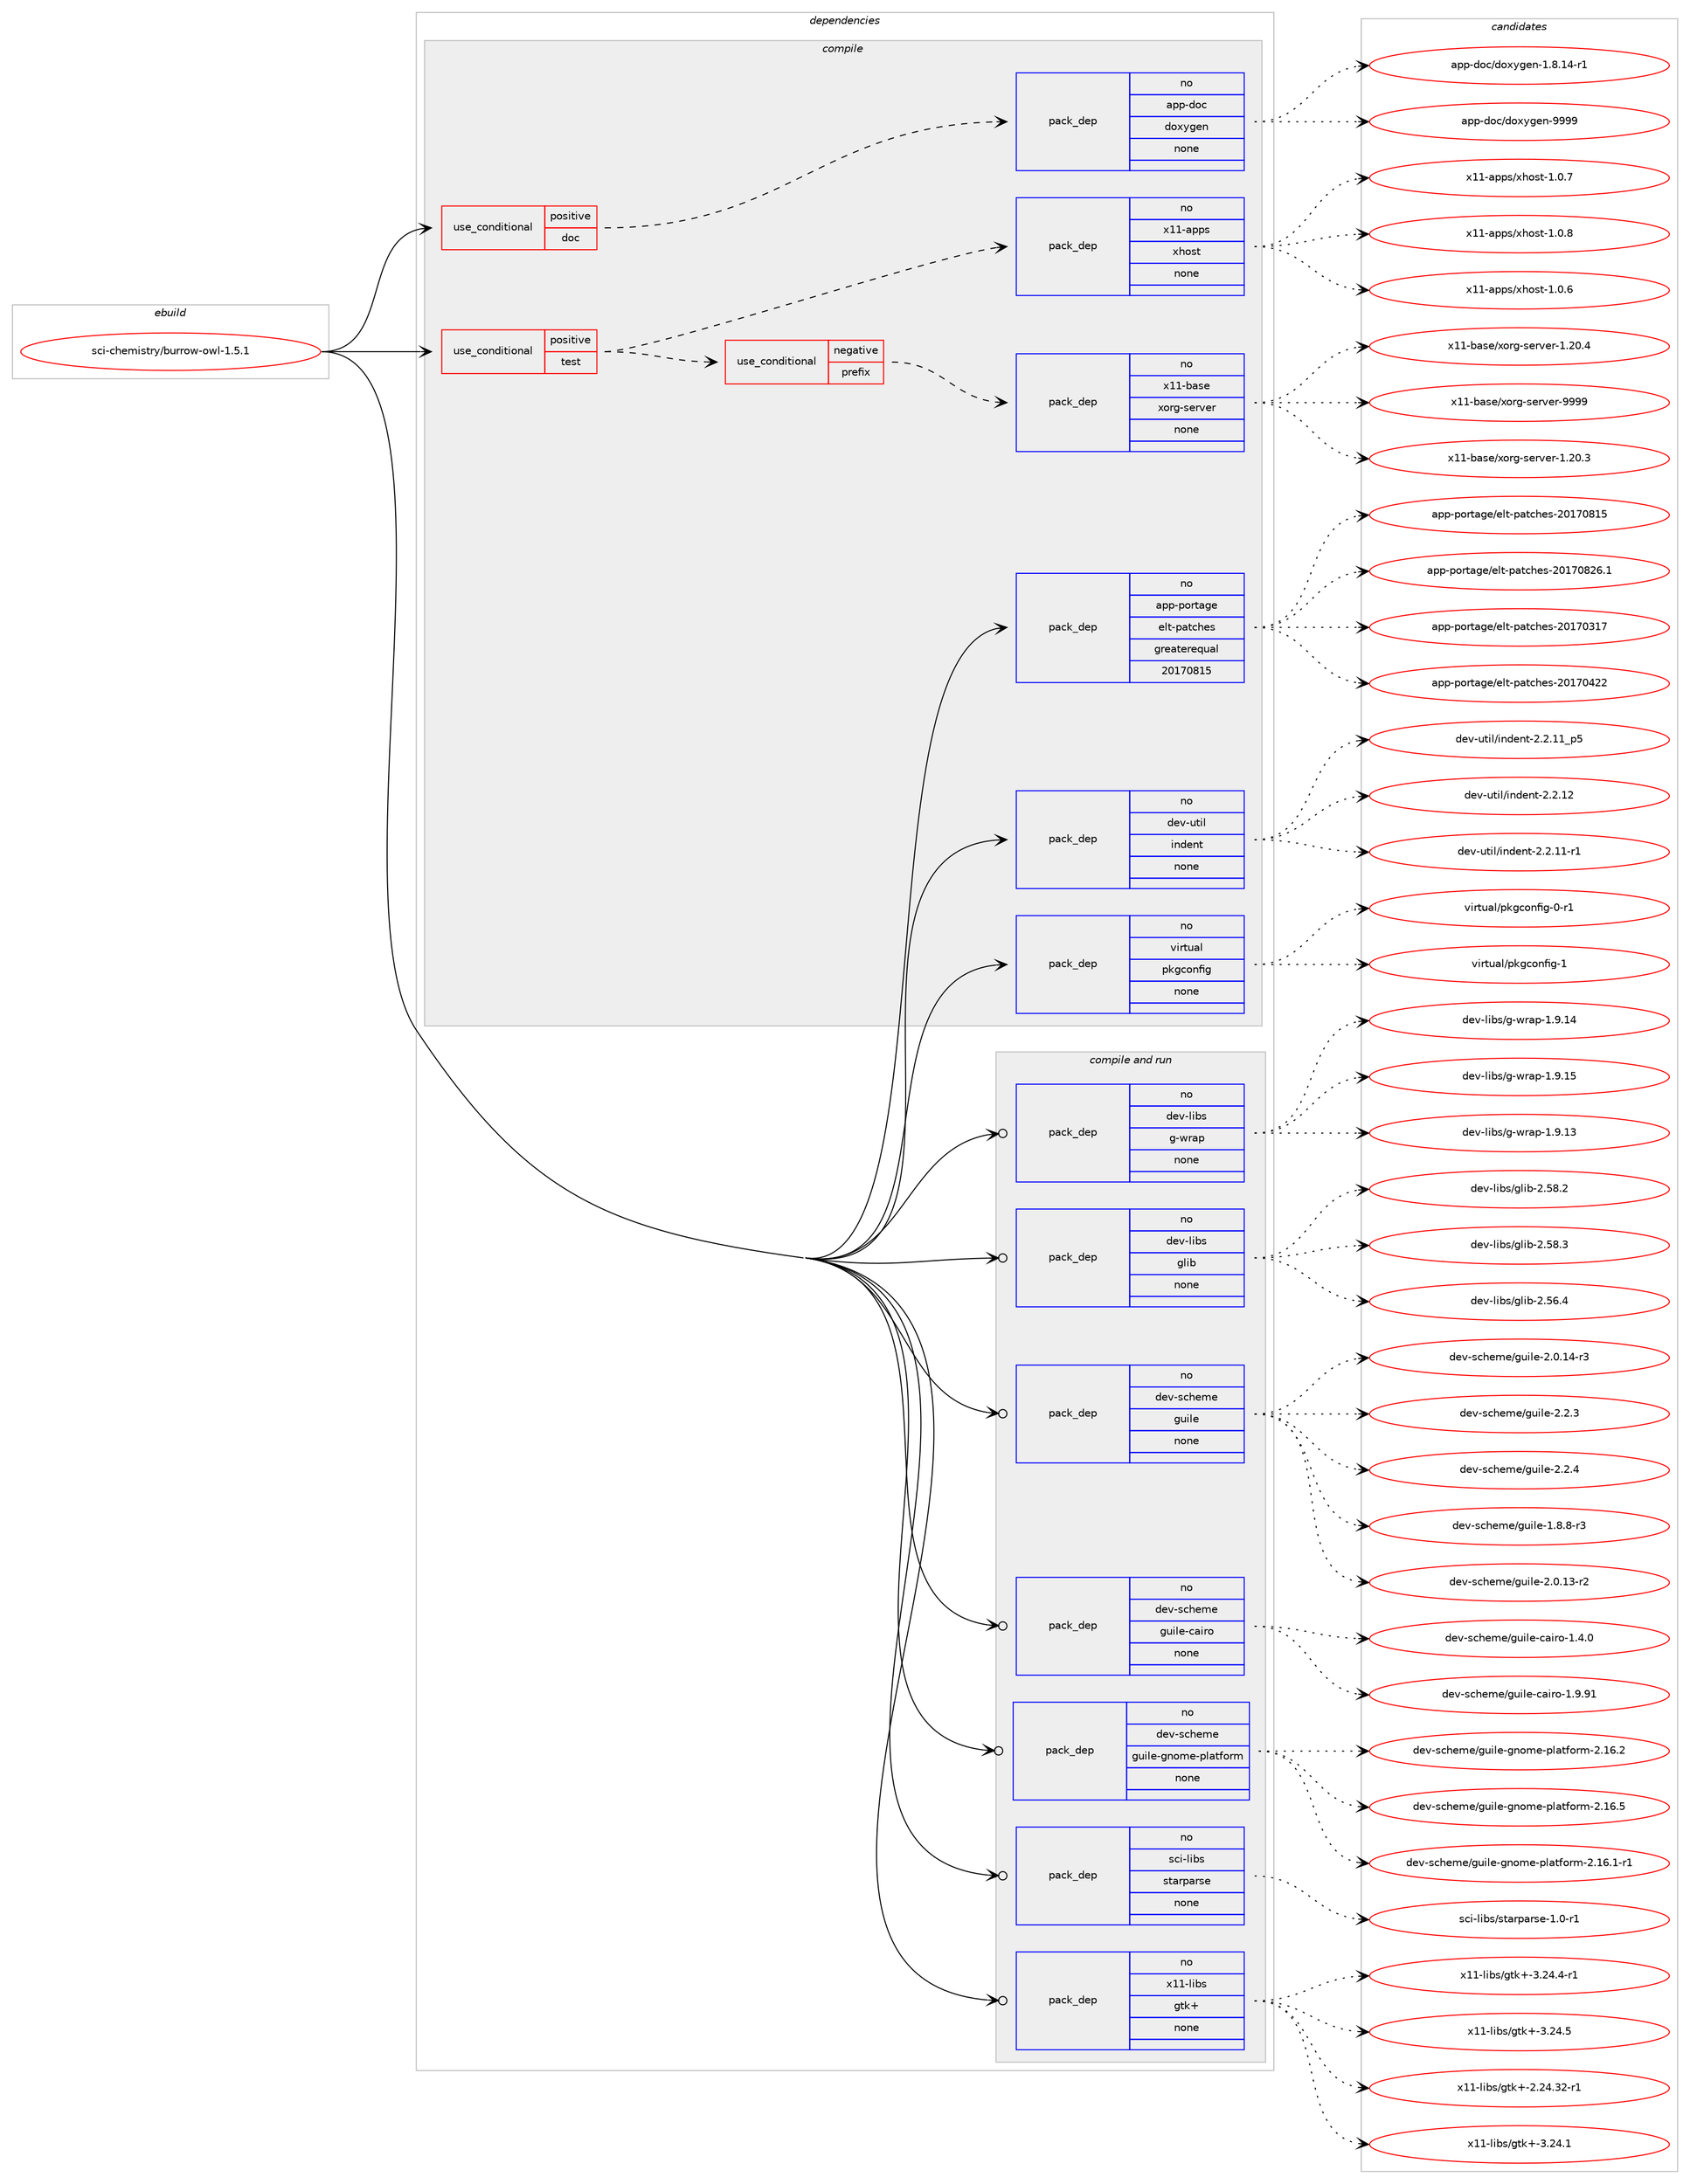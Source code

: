 digraph prolog {

# *************
# Graph options
# *************

newrank=true;
concentrate=true;
compound=true;
graph [rankdir=LR,fontname=Helvetica,fontsize=10,ranksep=1.5];#, ranksep=2.5, nodesep=0.2];
edge  [arrowhead=vee];
node  [fontname=Helvetica,fontsize=10];

# **********
# The ebuild
# **********

subgraph cluster_leftcol {
color=gray;
rank=same;
label=<<i>ebuild</i>>;
id [label="sci-chemistry/burrow-owl-1.5.1", color=red, width=4, href="../sci-chemistry/burrow-owl-1.5.1.svg"];
}

# ****************
# The dependencies
# ****************

subgraph cluster_midcol {
color=gray;
label=<<i>dependencies</i>>;
subgraph cluster_compile {
fillcolor="#eeeeee";
style=filled;
label=<<i>compile</i>>;
subgraph cond452287 {
dependency1687493 [label=<<TABLE BORDER="0" CELLBORDER="1" CELLSPACING="0" CELLPADDING="4"><TR><TD ROWSPAN="3" CELLPADDING="10">use_conditional</TD></TR><TR><TD>positive</TD></TR><TR><TD>doc</TD></TR></TABLE>>, shape=none, color=red];
subgraph pack1207574 {
dependency1687494 [label=<<TABLE BORDER="0" CELLBORDER="1" CELLSPACING="0" CELLPADDING="4" WIDTH="220"><TR><TD ROWSPAN="6" CELLPADDING="30">pack_dep</TD></TR><TR><TD WIDTH="110">no</TD></TR><TR><TD>app-doc</TD></TR><TR><TD>doxygen</TD></TR><TR><TD>none</TD></TR><TR><TD></TD></TR></TABLE>>, shape=none, color=blue];
}
dependency1687493:e -> dependency1687494:w [weight=20,style="dashed",arrowhead="vee"];
}
id:e -> dependency1687493:w [weight=20,style="solid",arrowhead="vee"];
subgraph cond452288 {
dependency1687495 [label=<<TABLE BORDER="0" CELLBORDER="1" CELLSPACING="0" CELLPADDING="4"><TR><TD ROWSPAN="3" CELLPADDING="10">use_conditional</TD></TR><TR><TD>positive</TD></TR><TR><TD>test</TD></TR></TABLE>>, shape=none, color=red];
subgraph cond452289 {
dependency1687496 [label=<<TABLE BORDER="0" CELLBORDER="1" CELLSPACING="0" CELLPADDING="4"><TR><TD ROWSPAN="3" CELLPADDING="10">use_conditional</TD></TR><TR><TD>negative</TD></TR><TR><TD>prefix</TD></TR></TABLE>>, shape=none, color=red];
subgraph pack1207575 {
dependency1687497 [label=<<TABLE BORDER="0" CELLBORDER="1" CELLSPACING="0" CELLPADDING="4" WIDTH="220"><TR><TD ROWSPAN="6" CELLPADDING="30">pack_dep</TD></TR><TR><TD WIDTH="110">no</TD></TR><TR><TD>x11-base</TD></TR><TR><TD>xorg-server</TD></TR><TR><TD>none</TD></TR><TR><TD></TD></TR></TABLE>>, shape=none, color=blue];
}
dependency1687496:e -> dependency1687497:w [weight=20,style="dashed",arrowhead="vee"];
}
dependency1687495:e -> dependency1687496:w [weight=20,style="dashed",arrowhead="vee"];
subgraph pack1207576 {
dependency1687498 [label=<<TABLE BORDER="0" CELLBORDER="1" CELLSPACING="0" CELLPADDING="4" WIDTH="220"><TR><TD ROWSPAN="6" CELLPADDING="30">pack_dep</TD></TR><TR><TD WIDTH="110">no</TD></TR><TR><TD>x11-apps</TD></TR><TR><TD>xhost</TD></TR><TR><TD>none</TD></TR><TR><TD></TD></TR></TABLE>>, shape=none, color=blue];
}
dependency1687495:e -> dependency1687498:w [weight=20,style="dashed",arrowhead="vee"];
}
id:e -> dependency1687495:w [weight=20,style="solid",arrowhead="vee"];
subgraph pack1207577 {
dependency1687499 [label=<<TABLE BORDER="0" CELLBORDER="1" CELLSPACING="0" CELLPADDING="4" WIDTH="220"><TR><TD ROWSPAN="6" CELLPADDING="30">pack_dep</TD></TR><TR><TD WIDTH="110">no</TD></TR><TR><TD>app-portage</TD></TR><TR><TD>elt-patches</TD></TR><TR><TD>greaterequal</TD></TR><TR><TD>20170815</TD></TR></TABLE>>, shape=none, color=blue];
}
id:e -> dependency1687499:w [weight=20,style="solid",arrowhead="vee"];
subgraph pack1207578 {
dependency1687500 [label=<<TABLE BORDER="0" CELLBORDER="1" CELLSPACING="0" CELLPADDING="4" WIDTH="220"><TR><TD ROWSPAN="6" CELLPADDING="30">pack_dep</TD></TR><TR><TD WIDTH="110">no</TD></TR><TR><TD>dev-util</TD></TR><TR><TD>indent</TD></TR><TR><TD>none</TD></TR><TR><TD></TD></TR></TABLE>>, shape=none, color=blue];
}
id:e -> dependency1687500:w [weight=20,style="solid",arrowhead="vee"];
subgraph pack1207579 {
dependency1687501 [label=<<TABLE BORDER="0" CELLBORDER="1" CELLSPACING="0" CELLPADDING="4" WIDTH="220"><TR><TD ROWSPAN="6" CELLPADDING="30">pack_dep</TD></TR><TR><TD WIDTH="110">no</TD></TR><TR><TD>virtual</TD></TR><TR><TD>pkgconfig</TD></TR><TR><TD>none</TD></TR><TR><TD></TD></TR></TABLE>>, shape=none, color=blue];
}
id:e -> dependency1687501:w [weight=20,style="solid",arrowhead="vee"];
}
subgraph cluster_compileandrun {
fillcolor="#eeeeee";
style=filled;
label=<<i>compile and run</i>>;
subgraph pack1207580 {
dependency1687502 [label=<<TABLE BORDER="0" CELLBORDER="1" CELLSPACING="0" CELLPADDING="4" WIDTH="220"><TR><TD ROWSPAN="6" CELLPADDING="30">pack_dep</TD></TR><TR><TD WIDTH="110">no</TD></TR><TR><TD>dev-libs</TD></TR><TR><TD>g-wrap</TD></TR><TR><TD>none</TD></TR><TR><TD></TD></TR></TABLE>>, shape=none, color=blue];
}
id:e -> dependency1687502:w [weight=20,style="solid",arrowhead="odotvee"];
subgraph pack1207581 {
dependency1687503 [label=<<TABLE BORDER="0" CELLBORDER="1" CELLSPACING="0" CELLPADDING="4" WIDTH="220"><TR><TD ROWSPAN="6" CELLPADDING="30">pack_dep</TD></TR><TR><TD WIDTH="110">no</TD></TR><TR><TD>dev-libs</TD></TR><TR><TD>glib</TD></TR><TR><TD>none</TD></TR><TR><TD></TD></TR></TABLE>>, shape=none, color=blue];
}
id:e -> dependency1687503:w [weight=20,style="solid",arrowhead="odotvee"];
subgraph pack1207582 {
dependency1687504 [label=<<TABLE BORDER="0" CELLBORDER="1" CELLSPACING="0" CELLPADDING="4" WIDTH="220"><TR><TD ROWSPAN="6" CELLPADDING="30">pack_dep</TD></TR><TR><TD WIDTH="110">no</TD></TR><TR><TD>dev-scheme</TD></TR><TR><TD>guile</TD></TR><TR><TD>none</TD></TR><TR><TD></TD></TR></TABLE>>, shape=none, color=blue];
}
id:e -> dependency1687504:w [weight=20,style="solid",arrowhead="odotvee"];
subgraph pack1207583 {
dependency1687505 [label=<<TABLE BORDER="0" CELLBORDER="1" CELLSPACING="0" CELLPADDING="4" WIDTH="220"><TR><TD ROWSPAN="6" CELLPADDING="30">pack_dep</TD></TR><TR><TD WIDTH="110">no</TD></TR><TR><TD>dev-scheme</TD></TR><TR><TD>guile-cairo</TD></TR><TR><TD>none</TD></TR><TR><TD></TD></TR></TABLE>>, shape=none, color=blue];
}
id:e -> dependency1687505:w [weight=20,style="solid",arrowhead="odotvee"];
subgraph pack1207584 {
dependency1687506 [label=<<TABLE BORDER="0" CELLBORDER="1" CELLSPACING="0" CELLPADDING="4" WIDTH="220"><TR><TD ROWSPAN="6" CELLPADDING="30">pack_dep</TD></TR><TR><TD WIDTH="110">no</TD></TR><TR><TD>dev-scheme</TD></TR><TR><TD>guile-gnome-platform</TD></TR><TR><TD>none</TD></TR><TR><TD></TD></TR></TABLE>>, shape=none, color=blue];
}
id:e -> dependency1687506:w [weight=20,style="solid",arrowhead="odotvee"];
subgraph pack1207585 {
dependency1687507 [label=<<TABLE BORDER="0" CELLBORDER="1" CELLSPACING="0" CELLPADDING="4" WIDTH="220"><TR><TD ROWSPAN="6" CELLPADDING="30">pack_dep</TD></TR><TR><TD WIDTH="110">no</TD></TR><TR><TD>sci-libs</TD></TR><TR><TD>starparse</TD></TR><TR><TD>none</TD></TR><TR><TD></TD></TR></TABLE>>, shape=none, color=blue];
}
id:e -> dependency1687507:w [weight=20,style="solid",arrowhead="odotvee"];
subgraph pack1207586 {
dependency1687508 [label=<<TABLE BORDER="0" CELLBORDER="1" CELLSPACING="0" CELLPADDING="4" WIDTH="220"><TR><TD ROWSPAN="6" CELLPADDING="30">pack_dep</TD></TR><TR><TD WIDTH="110">no</TD></TR><TR><TD>x11-libs</TD></TR><TR><TD>gtk+</TD></TR><TR><TD>none</TD></TR><TR><TD></TD></TR></TABLE>>, shape=none, color=blue];
}
id:e -> dependency1687508:w [weight=20,style="solid",arrowhead="odotvee"];
}
subgraph cluster_run {
fillcolor="#eeeeee";
style=filled;
label=<<i>run</i>>;
}
}

# **************
# The candidates
# **************

subgraph cluster_choices {
rank=same;
color=gray;
label=<<i>candidates</i>>;

subgraph choice1207574 {
color=black;
nodesep=1;
choice97112112451001119947100111120121103101110454946564649524511449 [label="app-doc/doxygen-1.8.14-r1", color=red, width=4,href="../app-doc/doxygen-1.8.14-r1.svg"];
choice971121124510011199471001111201211031011104557575757 [label="app-doc/doxygen-9999", color=red, width=4,href="../app-doc/doxygen-9999.svg"];
dependency1687494:e -> choice97112112451001119947100111120121103101110454946564649524511449:w [style=dotted,weight="100"];
dependency1687494:e -> choice971121124510011199471001111201211031011104557575757:w [style=dotted,weight="100"];
}
subgraph choice1207575 {
color=black;
nodesep=1;
choice1204949459897115101471201111141034511510111411810111445494650484651 [label="x11-base/xorg-server-1.20.3", color=red, width=4,href="../x11-base/xorg-server-1.20.3.svg"];
choice1204949459897115101471201111141034511510111411810111445494650484652 [label="x11-base/xorg-server-1.20.4", color=red, width=4,href="../x11-base/xorg-server-1.20.4.svg"];
choice120494945989711510147120111114103451151011141181011144557575757 [label="x11-base/xorg-server-9999", color=red, width=4,href="../x11-base/xorg-server-9999.svg"];
dependency1687497:e -> choice1204949459897115101471201111141034511510111411810111445494650484651:w [style=dotted,weight="100"];
dependency1687497:e -> choice1204949459897115101471201111141034511510111411810111445494650484652:w [style=dotted,weight="100"];
dependency1687497:e -> choice120494945989711510147120111114103451151011141181011144557575757:w [style=dotted,weight="100"];
}
subgraph choice1207576 {
color=black;
nodesep=1;
choice1204949459711211211547120104111115116454946484654 [label="x11-apps/xhost-1.0.6", color=red, width=4,href="../x11-apps/xhost-1.0.6.svg"];
choice1204949459711211211547120104111115116454946484655 [label="x11-apps/xhost-1.0.7", color=red, width=4,href="../x11-apps/xhost-1.0.7.svg"];
choice1204949459711211211547120104111115116454946484656 [label="x11-apps/xhost-1.0.8", color=red, width=4,href="../x11-apps/xhost-1.0.8.svg"];
dependency1687498:e -> choice1204949459711211211547120104111115116454946484654:w [style=dotted,weight="100"];
dependency1687498:e -> choice1204949459711211211547120104111115116454946484655:w [style=dotted,weight="100"];
dependency1687498:e -> choice1204949459711211211547120104111115116454946484656:w [style=dotted,weight="100"];
}
subgraph choice1207577 {
color=black;
nodesep=1;
choice97112112451121111141169710310147101108116451129711699104101115455048495548514955 [label="app-portage/elt-patches-20170317", color=red, width=4,href="../app-portage/elt-patches-20170317.svg"];
choice97112112451121111141169710310147101108116451129711699104101115455048495548525050 [label="app-portage/elt-patches-20170422", color=red, width=4,href="../app-portage/elt-patches-20170422.svg"];
choice97112112451121111141169710310147101108116451129711699104101115455048495548564953 [label="app-portage/elt-patches-20170815", color=red, width=4,href="../app-portage/elt-patches-20170815.svg"];
choice971121124511211111411697103101471011081164511297116991041011154550484955485650544649 [label="app-portage/elt-patches-20170826.1", color=red, width=4,href="../app-portage/elt-patches-20170826.1.svg"];
dependency1687499:e -> choice97112112451121111141169710310147101108116451129711699104101115455048495548514955:w [style=dotted,weight="100"];
dependency1687499:e -> choice97112112451121111141169710310147101108116451129711699104101115455048495548525050:w [style=dotted,weight="100"];
dependency1687499:e -> choice97112112451121111141169710310147101108116451129711699104101115455048495548564953:w [style=dotted,weight="100"];
dependency1687499:e -> choice971121124511211111411697103101471011081164511297116991041011154550484955485650544649:w [style=dotted,weight="100"];
}
subgraph choice1207578 {
color=black;
nodesep=1;
choice1001011184511711610510847105110100101110116455046504649494511449 [label="dev-util/indent-2.2.11-r1", color=red, width=4,href="../dev-util/indent-2.2.11-r1.svg"];
choice1001011184511711610510847105110100101110116455046504649499511253 [label="dev-util/indent-2.2.11_p5", color=red, width=4,href="../dev-util/indent-2.2.11_p5.svg"];
choice100101118451171161051084710511010010111011645504650464950 [label="dev-util/indent-2.2.12", color=red, width=4,href="../dev-util/indent-2.2.12.svg"];
dependency1687500:e -> choice1001011184511711610510847105110100101110116455046504649494511449:w [style=dotted,weight="100"];
dependency1687500:e -> choice1001011184511711610510847105110100101110116455046504649499511253:w [style=dotted,weight="100"];
dependency1687500:e -> choice100101118451171161051084710511010010111011645504650464950:w [style=dotted,weight="100"];
}
subgraph choice1207579 {
color=black;
nodesep=1;
choice11810511411611797108471121071039911111010210510345484511449 [label="virtual/pkgconfig-0-r1", color=red, width=4,href="../virtual/pkgconfig-0-r1.svg"];
choice1181051141161179710847112107103991111101021051034549 [label="virtual/pkgconfig-1", color=red, width=4,href="../virtual/pkgconfig-1.svg"];
dependency1687501:e -> choice11810511411611797108471121071039911111010210510345484511449:w [style=dotted,weight="100"];
dependency1687501:e -> choice1181051141161179710847112107103991111101021051034549:w [style=dotted,weight="100"];
}
subgraph choice1207580 {
color=black;
nodesep=1;
choice100101118451081059811547103451191149711245494657464951 [label="dev-libs/g-wrap-1.9.13", color=red, width=4,href="../dev-libs/g-wrap-1.9.13.svg"];
choice100101118451081059811547103451191149711245494657464952 [label="dev-libs/g-wrap-1.9.14", color=red, width=4,href="../dev-libs/g-wrap-1.9.14.svg"];
choice100101118451081059811547103451191149711245494657464953 [label="dev-libs/g-wrap-1.9.15", color=red, width=4,href="../dev-libs/g-wrap-1.9.15.svg"];
dependency1687502:e -> choice100101118451081059811547103451191149711245494657464951:w [style=dotted,weight="100"];
dependency1687502:e -> choice100101118451081059811547103451191149711245494657464952:w [style=dotted,weight="100"];
dependency1687502:e -> choice100101118451081059811547103451191149711245494657464953:w [style=dotted,weight="100"];
}
subgraph choice1207581 {
color=black;
nodesep=1;
choice1001011184510810598115471031081059845504653544652 [label="dev-libs/glib-2.56.4", color=red, width=4,href="../dev-libs/glib-2.56.4.svg"];
choice1001011184510810598115471031081059845504653564650 [label="dev-libs/glib-2.58.2", color=red, width=4,href="../dev-libs/glib-2.58.2.svg"];
choice1001011184510810598115471031081059845504653564651 [label="dev-libs/glib-2.58.3", color=red, width=4,href="../dev-libs/glib-2.58.3.svg"];
dependency1687503:e -> choice1001011184510810598115471031081059845504653544652:w [style=dotted,weight="100"];
dependency1687503:e -> choice1001011184510810598115471031081059845504653564650:w [style=dotted,weight="100"];
dependency1687503:e -> choice1001011184510810598115471031081059845504653564651:w [style=dotted,weight="100"];
}
subgraph choice1207582 {
color=black;
nodesep=1;
choice1001011184511599104101109101471031171051081014549465646564511451 [label="dev-scheme/guile-1.8.8-r3", color=red, width=4,href="../dev-scheme/guile-1.8.8-r3.svg"];
choice100101118451159910410110910147103117105108101455046484649514511450 [label="dev-scheme/guile-2.0.13-r2", color=red, width=4,href="../dev-scheme/guile-2.0.13-r2.svg"];
choice100101118451159910410110910147103117105108101455046484649524511451 [label="dev-scheme/guile-2.0.14-r3", color=red, width=4,href="../dev-scheme/guile-2.0.14-r3.svg"];
choice100101118451159910410110910147103117105108101455046504651 [label="dev-scheme/guile-2.2.3", color=red, width=4,href="../dev-scheme/guile-2.2.3.svg"];
choice100101118451159910410110910147103117105108101455046504652 [label="dev-scheme/guile-2.2.4", color=red, width=4,href="../dev-scheme/guile-2.2.4.svg"];
dependency1687504:e -> choice1001011184511599104101109101471031171051081014549465646564511451:w [style=dotted,weight="100"];
dependency1687504:e -> choice100101118451159910410110910147103117105108101455046484649514511450:w [style=dotted,weight="100"];
dependency1687504:e -> choice100101118451159910410110910147103117105108101455046484649524511451:w [style=dotted,weight="100"];
dependency1687504:e -> choice100101118451159910410110910147103117105108101455046504651:w [style=dotted,weight="100"];
dependency1687504:e -> choice100101118451159910410110910147103117105108101455046504652:w [style=dotted,weight="100"];
}
subgraph choice1207583 {
color=black;
nodesep=1;
choice100101118451159910410110910147103117105108101459997105114111454946524648 [label="dev-scheme/guile-cairo-1.4.0", color=red, width=4,href="../dev-scheme/guile-cairo-1.4.0.svg"];
choice10010111845115991041011091014710311710510810145999710511411145494657465749 [label="dev-scheme/guile-cairo-1.9.91", color=red, width=4,href="../dev-scheme/guile-cairo-1.9.91.svg"];
dependency1687505:e -> choice100101118451159910410110910147103117105108101459997105114111454946524648:w [style=dotted,weight="100"];
dependency1687505:e -> choice10010111845115991041011091014710311710510810145999710511411145494657465749:w [style=dotted,weight="100"];
}
subgraph choice1207584 {
color=black;
nodesep=1;
choice100101118451159910410110910147103117105108101451031101111091014511210897116102111114109455046495446494511449 [label="dev-scheme/guile-gnome-platform-2.16.1-r1", color=red, width=4,href="../dev-scheme/guile-gnome-platform-2.16.1-r1.svg"];
choice10010111845115991041011091014710311710510810145103110111109101451121089711610211111410945504649544650 [label="dev-scheme/guile-gnome-platform-2.16.2", color=red, width=4,href="../dev-scheme/guile-gnome-platform-2.16.2.svg"];
choice10010111845115991041011091014710311710510810145103110111109101451121089711610211111410945504649544653 [label="dev-scheme/guile-gnome-platform-2.16.5", color=red, width=4,href="../dev-scheme/guile-gnome-platform-2.16.5.svg"];
dependency1687506:e -> choice100101118451159910410110910147103117105108101451031101111091014511210897116102111114109455046495446494511449:w [style=dotted,weight="100"];
dependency1687506:e -> choice10010111845115991041011091014710311710510810145103110111109101451121089711610211111410945504649544650:w [style=dotted,weight="100"];
dependency1687506:e -> choice10010111845115991041011091014710311710510810145103110111109101451121089711610211111410945504649544653:w [style=dotted,weight="100"];
}
subgraph choice1207585 {
color=black;
nodesep=1;
choice115991054510810598115471151169711411297114115101454946484511449 [label="sci-libs/starparse-1.0-r1", color=red, width=4,href="../sci-libs/starparse-1.0-r1.svg"];
dependency1687507:e -> choice115991054510810598115471151169711411297114115101454946484511449:w [style=dotted,weight="100"];
}
subgraph choice1207586 {
color=black;
nodesep=1;
choice12049494510810598115471031161074345504650524651504511449 [label="x11-libs/gtk+-2.24.32-r1", color=red, width=4,href="../x11-libs/gtk+-2.24.32-r1.svg"];
choice12049494510810598115471031161074345514650524649 [label="x11-libs/gtk+-3.24.1", color=red, width=4,href="../x11-libs/gtk+-3.24.1.svg"];
choice120494945108105981154710311610743455146505246524511449 [label="x11-libs/gtk+-3.24.4-r1", color=red, width=4,href="../x11-libs/gtk+-3.24.4-r1.svg"];
choice12049494510810598115471031161074345514650524653 [label="x11-libs/gtk+-3.24.5", color=red, width=4,href="../x11-libs/gtk+-3.24.5.svg"];
dependency1687508:e -> choice12049494510810598115471031161074345504650524651504511449:w [style=dotted,weight="100"];
dependency1687508:e -> choice12049494510810598115471031161074345514650524649:w [style=dotted,weight="100"];
dependency1687508:e -> choice120494945108105981154710311610743455146505246524511449:w [style=dotted,weight="100"];
dependency1687508:e -> choice12049494510810598115471031161074345514650524653:w [style=dotted,weight="100"];
}
}

}
